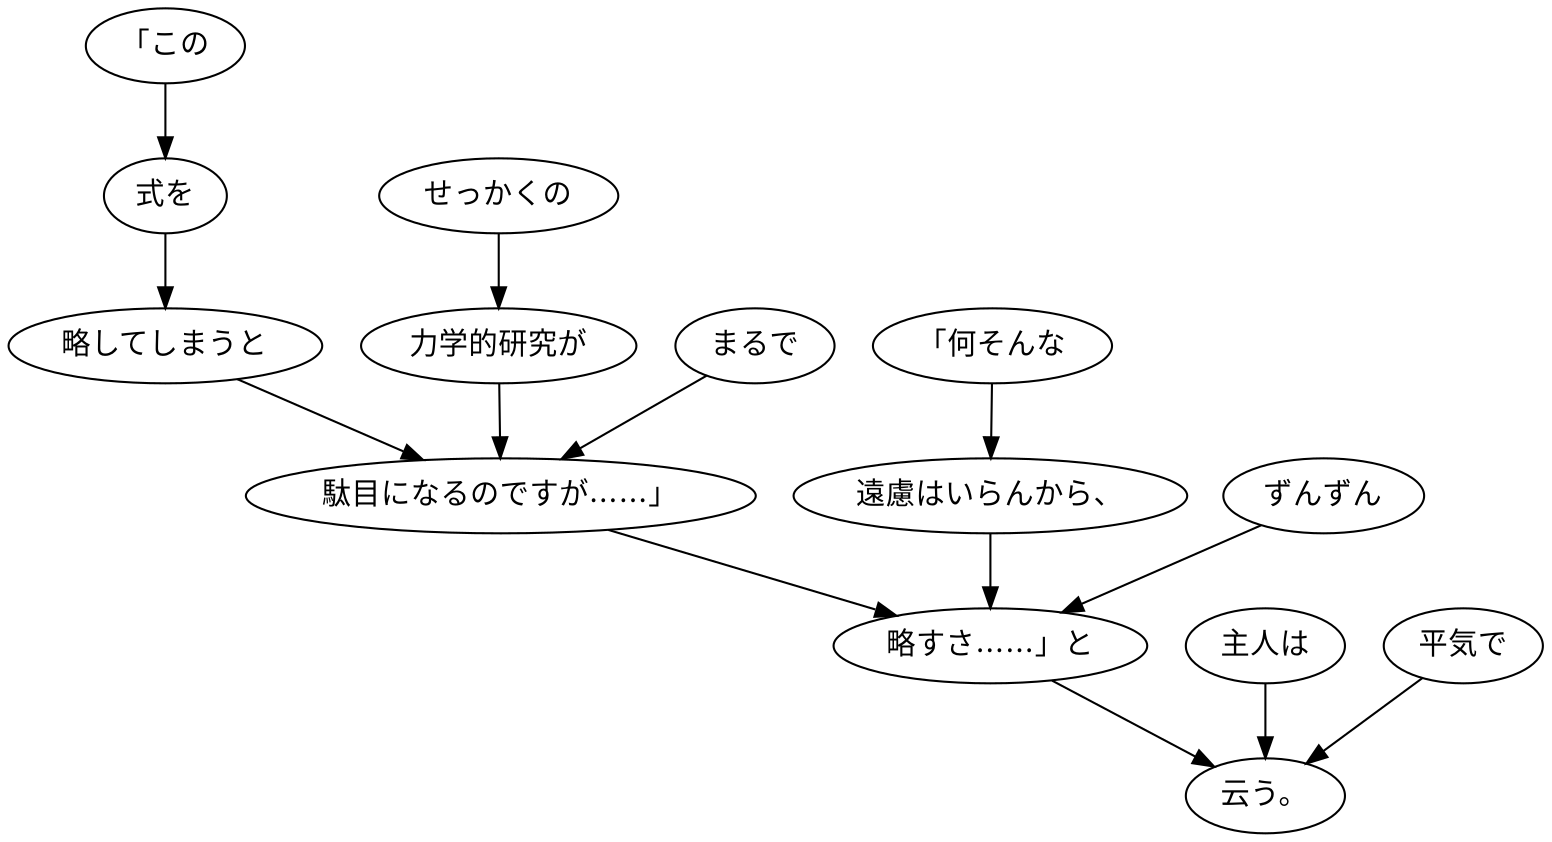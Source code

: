 digraph graph1523 {
	node0 [label="「この"];
	node1 [label="式を"];
	node2 [label="略してしまうと"];
	node3 [label="せっかくの"];
	node4 [label="力学的研究が"];
	node5 [label="まるで"];
	node6 [label="駄目になるのですが……」"];
	node7 [label="「何そんな"];
	node8 [label="遠慮はいらんから、"];
	node9 [label="ずんずん"];
	node10 [label="略すさ……」と"];
	node11 [label="主人は"];
	node12 [label="平気で"];
	node13 [label="云う。"];
	node0 -> node1;
	node1 -> node2;
	node2 -> node6;
	node3 -> node4;
	node4 -> node6;
	node5 -> node6;
	node6 -> node10;
	node7 -> node8;
	node8 -> node10;
	node9 -> node10;
	node10 -> node13;
	node11 -> node13;
	node12 -> node13;
}
